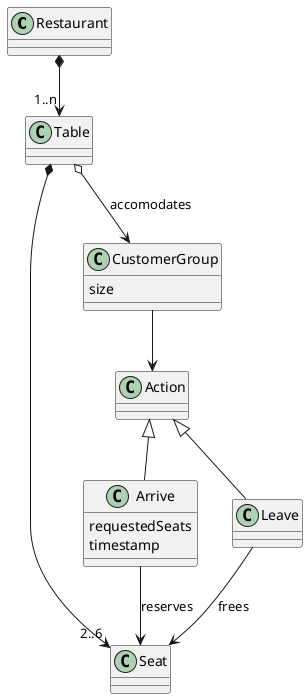 @startuml DomainModel

class Restaurant
class Table
class Seat
class Action
class Arrive {
  requestedSeats
  timestamp
}
class Leave
class CustomerGroup {
  size
}

Restaurant *--> "1..n" Table

Table  *--> "2..6" Seat

Table o--> CustomerGroup : accomodates

Arrive -up-|> Action
Leave -up-|> Action
Arrive --> Seat: "reserves"
Leave --> Seat: "frees"

CustomerGroup --> Action


@enduml

